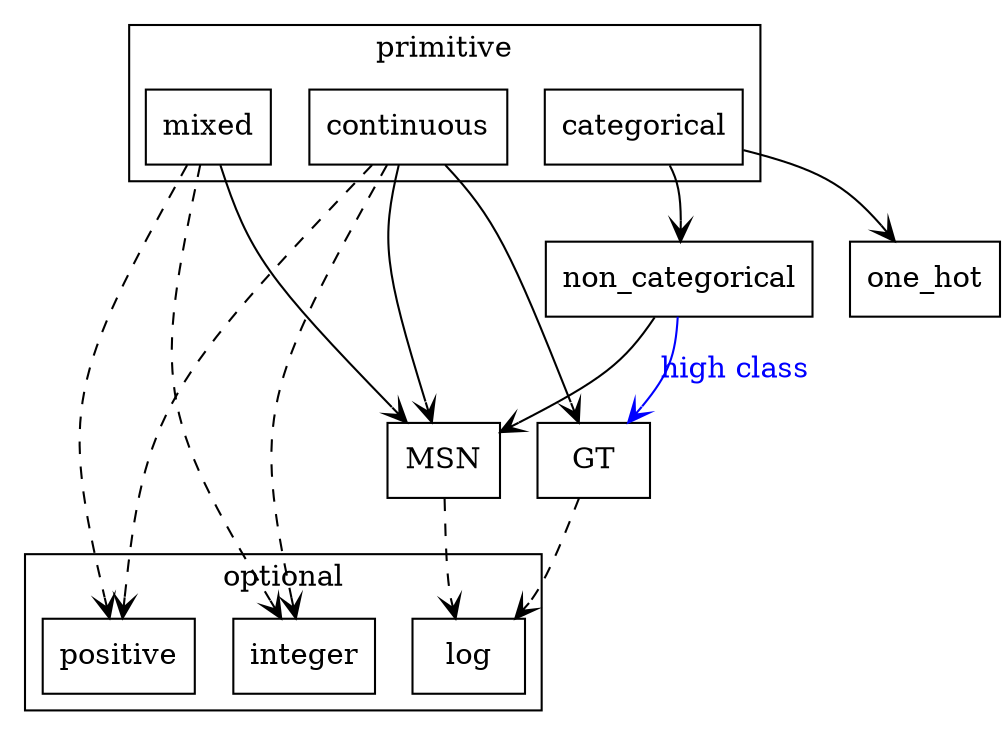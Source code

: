 // dot -Tpng comp.dot -o comp.png

digraph g {
    // graph [pad="0.5", nodesep="0.2", ranksep="0"];
    // splines = ortho
    splines = curved
    node[shape = box]
    edge[arrowhead = vee]


    subgraph cluster_primitive {
        label="primitive"
        continuous
        mixed
        categorical
    }

    subgraph cluster_optional {
        label="optional"
        integer
        log
        positive
    }

    msn [label="MSN"]
    gt [label="GT"]
    {continuous, mixed} -> msn
    continuous -> gt
    categorical -> non_categorical
    non_categorical -> gt [label="high class" color="blue" fontcolor="blue"]
    non_categorical -> msn
    categorical -> one_hot
    {msn, gt} -> log [style="dashed"]
    {continuous, mixed} -> integer [style="dashed"]
    {continuous, mixed} -> positive [style="dashed"]
}